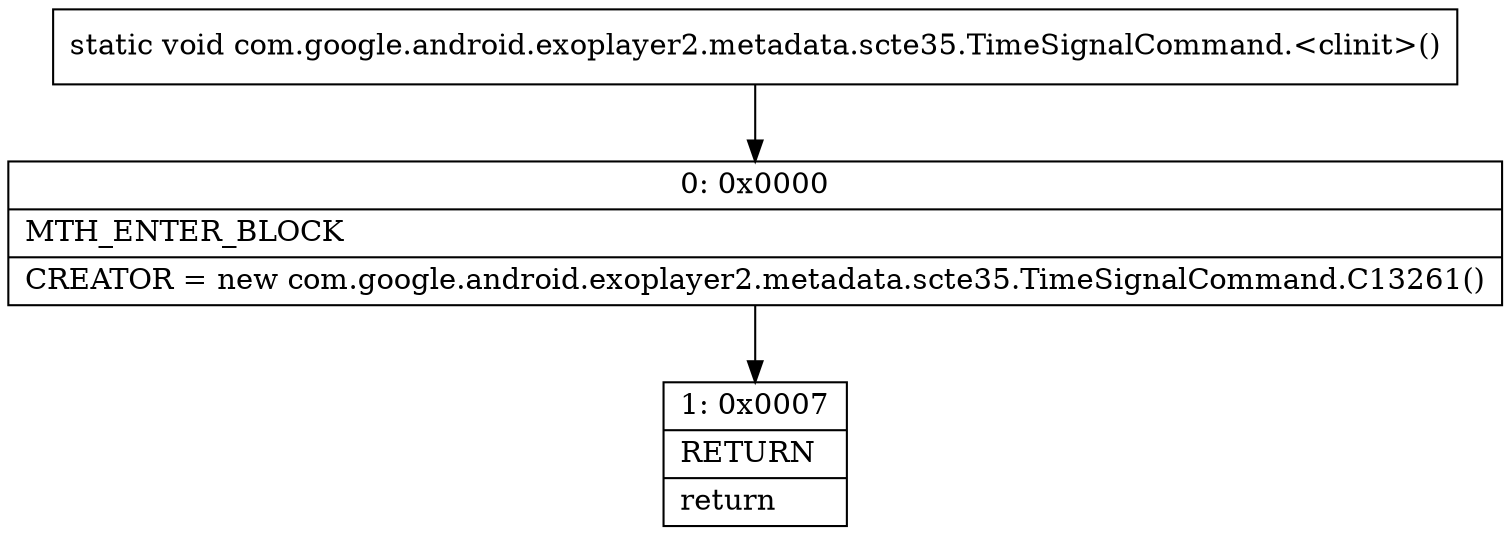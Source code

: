 digraph "CFG forcom.google.android.exoplayer2.metadata.scte35.TimeSignalCommand.\<clinit\>()V" {
Node_0 [shape=record,label="{0\:\ 0x0000|MTH_ENTER_BLOCK\l|CREATOR = new com.google.android.exoplayer2.metadata.scte35.TimeSignalCommand.C13261()\l}"];
Node_1 [shape=record,label="{1\:\ 0x0007|RETURN\l|return\l}"];
MethodNode[shape=record,label="{static void com.google.android.exoplayer2.metadata.scte35.TimeSignalCommand.\<clinit\>() }"];
MethodNode -> Node_0;
Node_0 -> Node_1;
}

